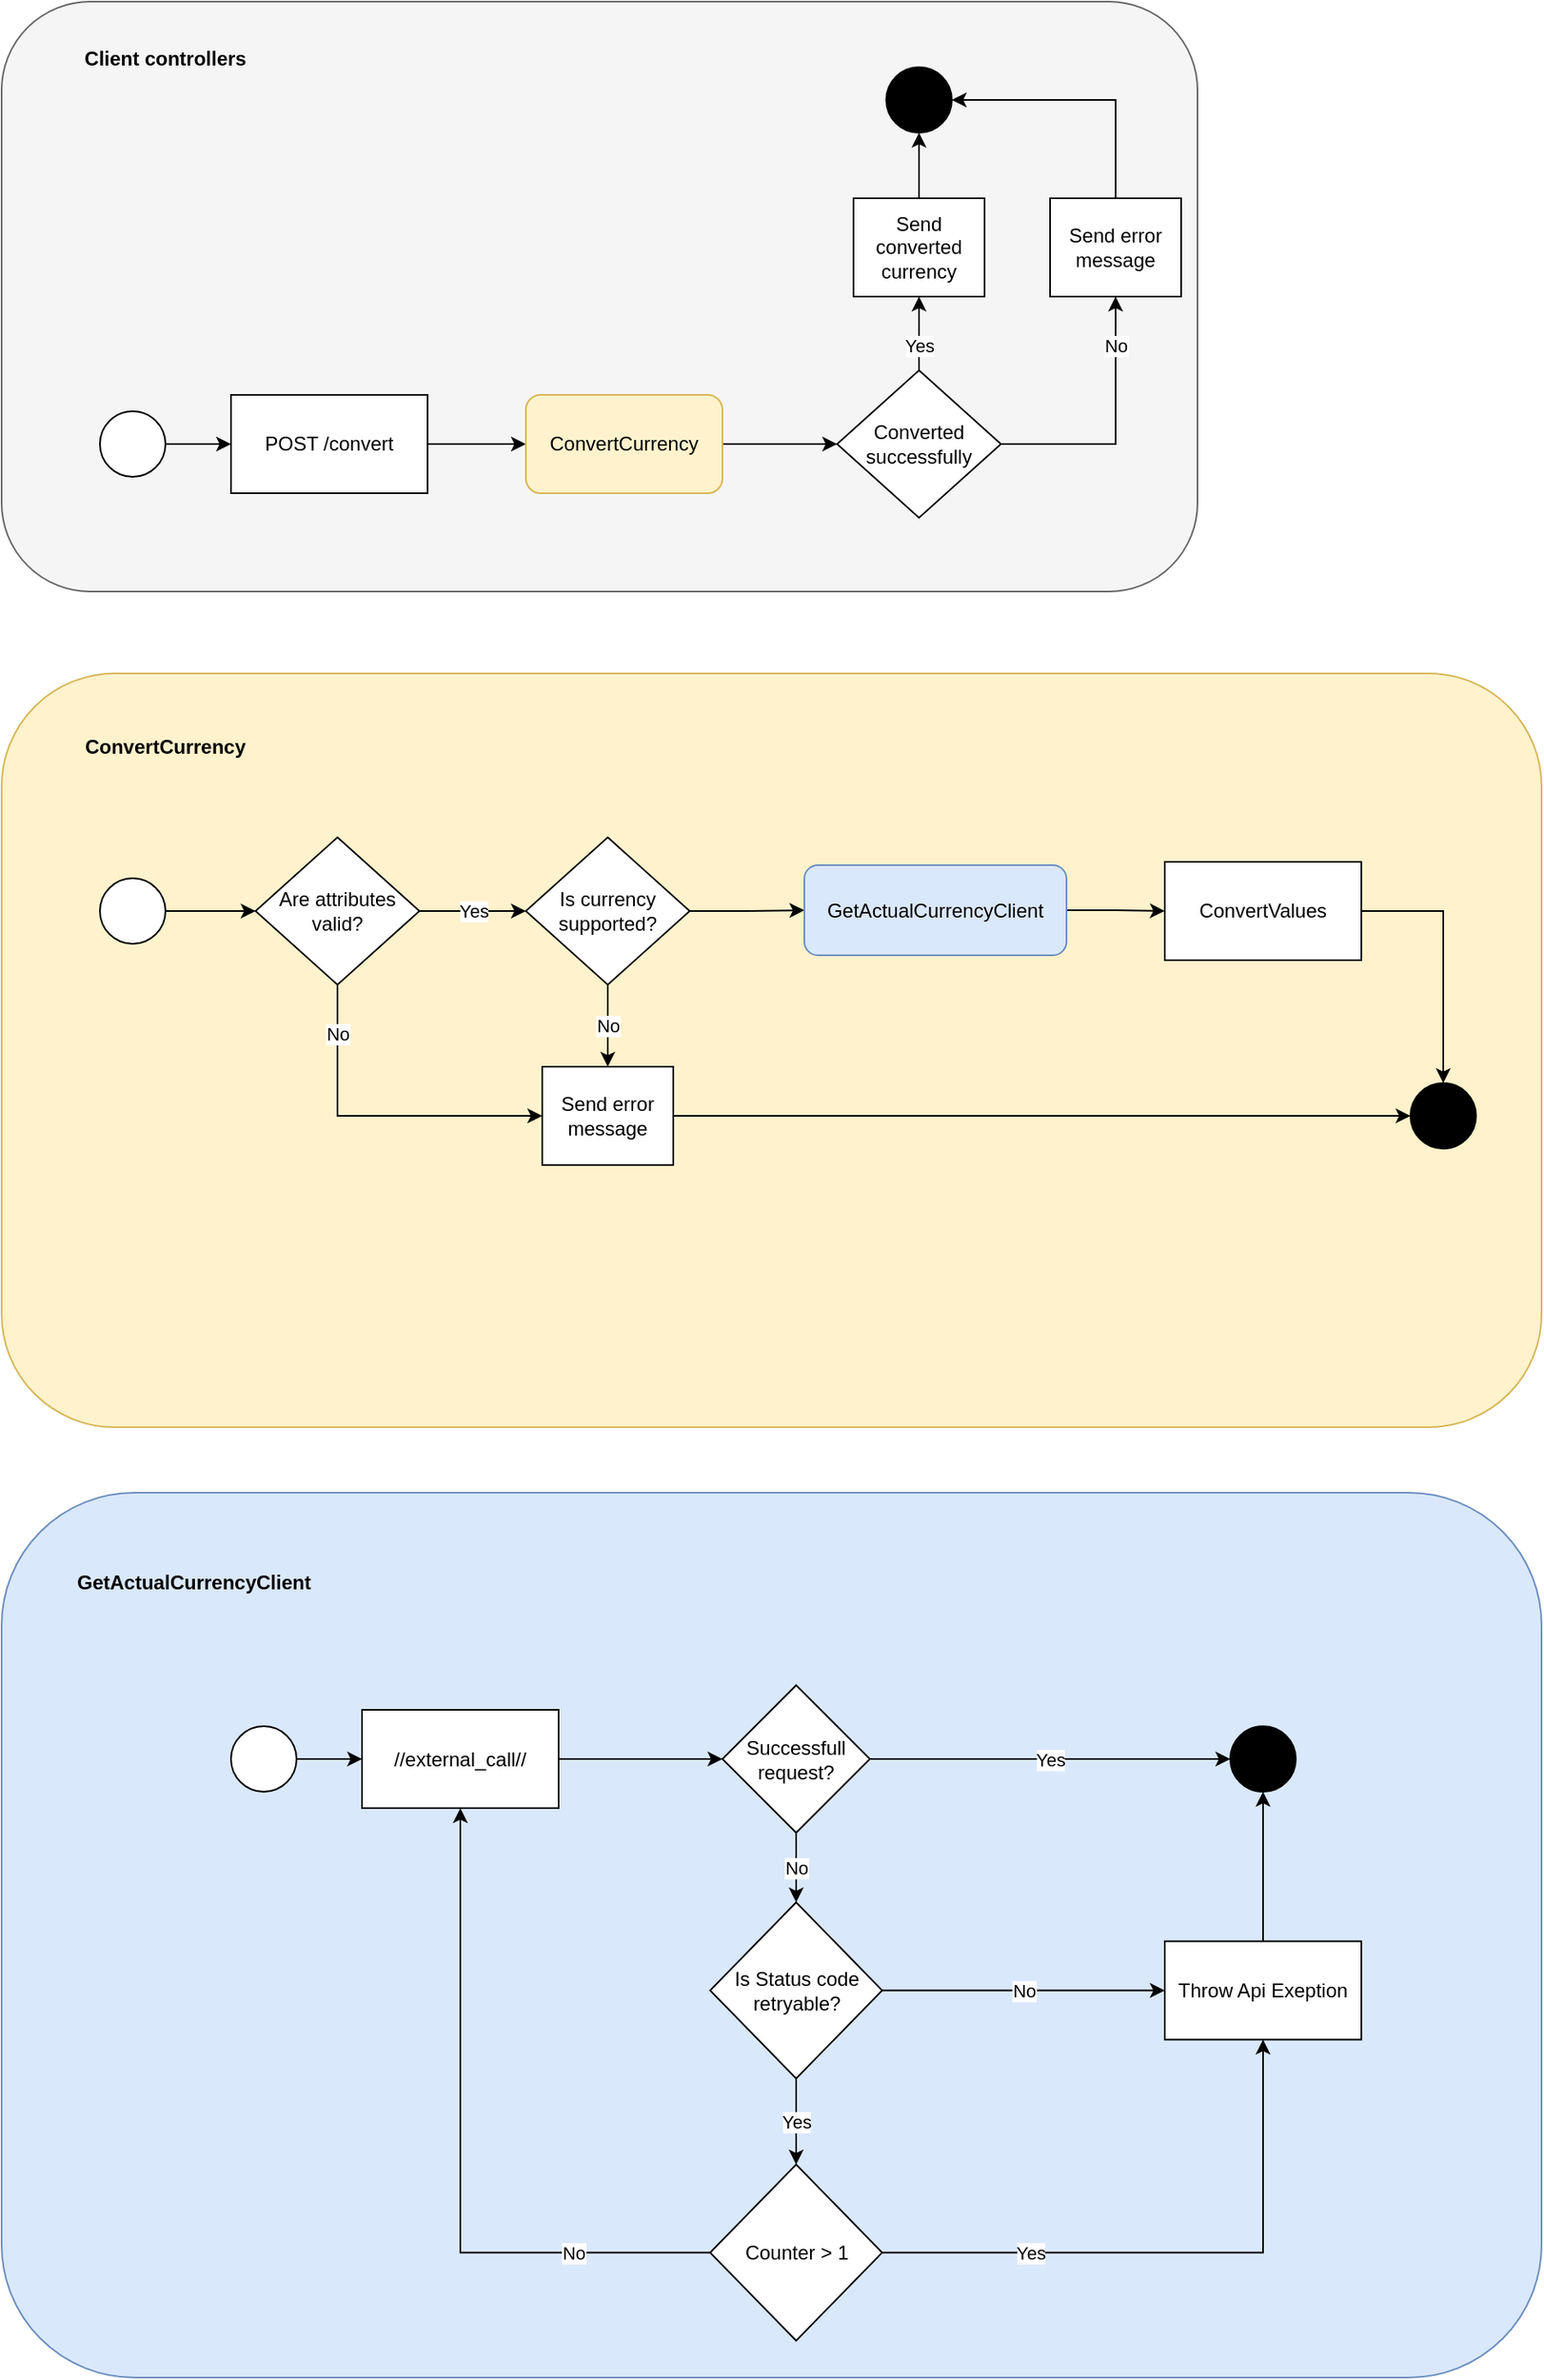 <mxfile version="15.5.2" type="github">
  <diagram id="Bm8dZN4ivnoAripCvTCq" name="Page-1">
    <mxGraphModel dx="1426" dy="1868" grid="1" gridSize="10" guides="1" tooltips="1" connect="1" arrows="1" fold="1" page="1" pageScale="1" pageWidth="827" pageHeight="1169" math="0" shadow="0">
      <root>
        <mxCell id="0" />
        <mxCell id="1" parent="0" />
        <mxCell id="Bmywiy6Kt7-xOILnYzD0-18" value="" style="rounded=1;whiteSpace=wrap;html=1;strokeWidth=1;fillColor=#f5f5f5;fontColor=#333333;strokeColor=#666666;" parent="1" vertex="1">
          <mxGeometry x="60" y="-50" width="730" height="360" as="geometry" />
        </mxCell>
        <mxCell id="Bmywiy6Kt7-xOILnYzD0-4" value="" style="edgeStyle=orthogonalEdgeStyle;rounded=0;orthogonalLoop=1;jettySize=auto;html=1;" parent="1" source="Bmywiy6Kt7-xOILnYzD0-2" target="Bmywiy6Kt7-xOILnYzD0-3" edge="1">
          <mxGeometry relative="1" as="geometry" />
        </mxCell>
        <mxCell id="Bmywiy6Kt7-xOILnYzD0-2" value="" style="ellipse;whiteSpace=wrap;html=1;aspect=fixed;" parent="1" vertex="1">
          <mxGeometry x="120" y="200" width="40" height="40" as="geometry" />
        </mxCell>
        <mxCell id="Bmywiy6Kt7-xOILnYzD0-28" value="" style="edgeStyle=orthogonalEdgeStyle;rounded=0;orthogonalLoop=1;jettySize=auto;html=1;" parent="1" source="Bmywiy6Kt7-xOILnYzD0-3" target="Bmywiy6Kt7-xOILnYzD0-16" edge="1">
          <mxGeometry relative="1" as="geometry" />
        </mxCell>
        <mxCell id="Bmywiy6Kt7-xOILnYzD0-3" value="POST /convert" style="whiteSpace=wrap;html=1;" parent="1" vertex="1">
          <mxGeometry x="200" y="190" width="120" height="60" as="geometry" />
        </mxCell>
        <mxCell id="Bmywiy6Kt7-xOILnYzD0-14" value="" style="ellipse;whiteSpace=wrap;html=1;aspect=fixed;fillColor=#000000;" parent="1" vertex="1">
          <mxGeometry x="600" y="-10" width="40" height="40" as="geometry" />
        </mxCell>
        <mxCell id="Bmywiy6Kt7-xOILnYzD0-31" value="" style="edgeStyle=orthogonalEdgeStyle;rounded=0;orthogonalLoop=1;jettySize=auto;html=1;" parent="1" source="Bmywiy6Kt7-xOILnYzD0-16" target="Bmywiy6Kt7-xOILnYzD0-30" edge="1">
          <mxGeometry relative="1" as="geometry" />
        </mxCell>
        <mxCell id="Bmywiy6Kt7-xOILnYzD0-16" value="ConvertCurrency" style="whiteSpace=wrap;html=1;rounded=1;glass=0;sketch=0;fillColor=#fff2cc;strokeColor=#d6b656;" parent="1" vertex="1">
          <mxGeometry x="380" y="190" width="120" height="60" as="geometry" />
        </mxCell>
        <mxCell id="Bmywiy6Kt7-xOILnYzD0-19" value="" style="rounded=1;whiteSpace=wrap;html=1;strokeWidth=1;fillColor=#fff2cc;strokeColor=#d6b656;" parent="1" vertex="1">
          <mxGeometry x="60" y="360" width="940" height="460" as="geometry" />
        </mxCell>
        <mxCell id="Bmywiy6Kt7-xOILnYzD0-21" value="&lt;b&gt;Client controllers&lt;/b&gt;" style="text;html=1;strokeColor=none;fillColor=none;align=center;verticalAlign=middle;whiteSpace=wrap;rounded=0;glass=0;sketch=0;" parent="1" vertex="1">
          <mxGeometry x="100" y="-30" width="120" height="30" as="geometry" />
        </mxCell>
        <mxCell id="Bmywiy6Kt7-xOILnYzD0-22" value="&lt;b&gt;ConvertCurrency&lt;/b&gt;" style="text;html=1;strokeColor=none;fillColor=none;align=center;verticalAlign=middle;whiteSpace=wrap;rounded=0;glass=0;sketch=0;" parent="1" vertex="1">
          <mxGeometry x="105" y="390" width="110" height="30" as="geometry" />
        </mxCell>
        <mxCell id="Bmywiy6Kt7-xOILnYzD0-40" style="edgeStyle=orthogonalEdgeStyle;rounded=0;orthogonalLoop=1;jettySize=auto;html=1;entryX=0;entryY=0.5;entryDx=0;entryDy=0;" parent="1" source="Bmywiy6Kt7-xOILnYzD0-23" target="Bmywiy6Kt7-xOILnYzD0-39" edge="1">
          <mxGeometry relative="1" as="geometry" />
        </mxCell>
        <mxCell id="Bmywiy6Kt7-xOILnYzD0-23" value="" style="ellipse;whiteSpace=wrap;html=1;aspect=fixed;" parent="1" vertex="1">
          <mxGeometry x="120" y="485" width="40" height="40" as="geometry" />
        </mxCell>
        <mxCell id="Bmywiy6Kt7-xOILnYzD0-47" value="No" style="edgeStyle=orthogonalEdgeStyle;rounded=0;orthogonalLoop=1;jettySize=auto;html=1;" parent="1" source="Bmywiy6Kt7-xOILnYzD0-26" target="Bmywiy6Kt7-xOILnYzD0-41" edge="1">
          <mxGeometry relative="1" as="geometry" />
        </mxCell>
        <mxCell id="Bmywiy6Kt7-xOILnYzD0-49" value="" style="edgeStyle=orthogonalEdgeStyle;rounded=0;orthogonalLoop=1;jettySize=auto;html=1;" parent="1" source="Bmywiy6Kt7-xOILnYzD0-26" target="Bmywiy6Kt7-xOILnYzD0-48" edge="1">
          <mxGeometry relative="1" as="geometry" />
        </mxCell>
        <mxCell id="Bmywiy6Kt7-xOILnYzD0-26" value="Is currency supported?" style="rhombus;whiteSpace=wrap;html=1;" parent="1" vertex="1">
          <mxGeometry x="380" y="460" width="100" height="90" as="geometry" />
        </mxCell>
        <mxCell id="Bmywiy6Kt7-xOILnYzD0-33" value="No" style="edgeStyle=orthogonalEdgeStyle;rounded=0;orthogonalLoop=1;jettySize=auto;html=1;entryX=0.5;entryY=1;entryDx=0;entryDy=0;" parent="1" source="Bmywiy6Kt7-xOILnYzD0-30" target="Bmywiy6Kt7-xOILnYzD0-32" edge="1">
          <mxGeometry x="0.625" relative="1" as="geometry">
            <mxPoint as="offset" />
          </mxGeometry>
        </mxCell>
        <mxCell id="Bmywiy6Kt7-xOILnYzD0-37" value="Yes" style="edgeStyle=orthogonalEdgeStyle;rounded=0;orthogonalLoop=1;jettySize=auto;html=1;" parent="1" source="Bmywiy6Kt7-xOILnYzD0-30" target="Bmywiy6Kt7-xOILnYzD0-36" edge="1">
          <mxGeometry x="-0.333" relative="1" as="geometry">
            <mxPoint as="offset" />
          </mxGeometry>
        </mxCell>
        <mxCell id="Bmywiy6Kt7-xOILnYzD0-30" value="Converted successfully" style="rhombus;whiteSpace=wrap;html=1;rounded=0;strokeColor=#000000;fillColor=#FFFFFF;glass=0;sketch=0;" parent="1" vertex="1">
          <mxGeometry x="570" y="175" width="100" height="90" as="geometry" />
        </mxCell>
        <mxCell id="Bmywiy6Kt7-xOILnYzD0-35" style="edgeStyle=orthogonalEdgeStyle;rounded=0;orthogonalLoop=1;jettySize=auto;html=1;entryX=1;entryY=0.5;entryDx=0;entryDy=0;" parent="1" source="Bmywiy6Kt7-xOILnYzD0-32" target="Bmywiy6Kt7-xOILnYzD0-14" edge="1">
          <mxGeometry relative="1" as="geometry">
            <Array as="points">
              <mxPoint x="740" y="10" />
            </Array>
          </mxGeometry>
        </mxCell>
        <mxCell id="Bmywiy6Kt7-xOILnYzD0-32" value="Send error message" style="rounded=0;whiteSpace=wrap;html=1;glass=0;sketch=0;strokeColor=#000000;strokeWidth=1;fillColor=#FFFFFF;" parent="1" vertex="1">
          <mxGeometry x="700" y="70" width="80" height="60" as="geometry" />
        </mxCell>
        <mxCell id="Bmywiy6Kt7-xOILnYzD0-38" value="" style="edgeStyle=orthogonalEdgeStyle;rounded=0;orthogonalLoop=1;jettySize=auto;html=1;" parent="1" source="Bmywiy6Kt7-xOILnYzD0-36" target="Bmywiy6Kt7-xOILnYzD0-14" edge="1">
          <mxGeometry relative="1" as="geometry" />
        </mxCell>
        <mxCell id="Bmywiy6Kt7-xOILnYzD0-36" value="Send converted currency" style="rounded=0;whiteSpace=wrap;html=1;glass=0;sketch=0;strokeColor=#000000;strokeWidth=1;fillColor=#FFFFFF;" parent="1" vertex="1">
          <mxGeometry x="580" y="70" width="80" height="60" as="geometry" />
        </mxCell>
        <mxCell id="Bmywiy6Kt7-xOILnYzD0-42" value="No" style="edgeStyle=orthogonalEdgeStyle;rounded=0;orthogonalLoop=1;jettySize=auto;html=1;" parent="1" source="Bmywiy6Kt7-xOILnYzD0-39" target="Bmywiy6Kt7-xOILnYzD0-41" edge="1">
          <mxGeometry x="-0.707" relative="1" as="geometry">
            <Array as="points">
              <mxPoint x="265" y="630" />
            </Array>
            <mxPoint as="offset" />
          </mxGeometry>
        </mxCell>
        <mxCell id="Bmywiy6Kt7-xOILnYzD0-45" value="Yes" style="edgeStyle=orthogonalEdgeStyle;rounded=0;orthogonalLoop=1;jettySize=auto;html=1;" parent="1" source="Bmywiy6Kt7-xOILnYzD0-39" target="Bmywiy6Kt7-xOILnYzD0-26" edge="1">
          <mxGeometry relative="1" as="geometry" />
        </mxCell>
        <mxCell id="Bmywiy6Kt7-xOILnYzD0-39" value="Are attributes valid?" style="rhombus;whiteSpace=wrap;html=1;" parent="1" vertex="1">
          <mxGeometry x="215" y="460" width="100" height="90" as="geometry" />
        </mxCell>
        <mxCell id="Bmywiy6Kt7-xOILnYzD0-44" value="" style="edgeStyle=orthogonalEdgeStyle;rounded=0;orthogonalLoop=1;jettySize=auto;html=1;" parent="1" source="Bmywiy6Kt7-xOILnYzD0-41" target="Bmywiy6Kt7-xOILnYzD0-43" edge="1">
          <mxGeometry relative="1" as="geometry" />
        </mxCell>
        <mxCell id="Bmywiy6Kt7-xOILnYzD0-41" value="Send error message" style="rounded=0;whiteSpace=wrap;html=1;glass=0;sketch=0;strokeColor=#000000;strokeWidth=1;fillColor=#FFFFFF;" parent="1" vertex="1">
          <mxGeometry x="390" y="600" width="80" height="60" as="geometry" />
        </mxCell>
        <mxCell id="Bmywiy6Kt7-xOILnYzD0-43" value="" style="ellipse;whiteSpace=wrap;html=1;aspect=fixed;fillColor=#000000;" parent="1" vertex="1">
          <mxGeometry x="920" y="610" width="40" height="40" as="geometry" />
        </mxCell>
        <mxCell id="MfkeW3HHJotVRuJjTPlX-5" value="" style="edgeStyle=orthogonalEdgeStyle;rounded=0;orthogonalLoop=1;jettySize=auto;html=1;" edge="1" parent="1" source="Bmywiy6Kt7-xOILnYzD0-48" target="MfkeW3HHJotVRuJjTPlX-4">
          <mxGeometry relative="1" as="geometry" />
        </mxCell>
        <mxCell id="Bmywiy6Kt7-xOILnYzD0-48" value="GetActualCurrencyClient" style="whiteSpace=wrap;html=1;fillColor=#dae8fc;strokeColor=#6c8ebf;rounded=1;" parent="1" vertex="1">
          <mxGeometry x="550" y="477" width="160" height="55" as="geometry" />
        </mxCell>
        <mxCell id="MfkeW3HHJotVRuJjTPlX-1" value="" style="rounded=1;whiteSpace=wrap;html=1;strokeWidth=1;fillColor=#dae8fc;strokeColor=#6c8ebf;" vertex="1" parent="1">
          <mxGeometry x="60" y="860" width="940" height="540" as="geometry" />
        </mxCell>
        <mxCell id="MfkeW3HHJotVRuJjTPlX-2" value="&lt;span style=&quot;color: rgb(0 , 0 , 0) ; font-family: &amp;#34;helvetica&amp;#34; ; font-size: 12px ; font-style: normal ; letter-spacing: normal ; text-align: center ; text-indent: 0px ; text-transform: none ; word-spacing: 0px ; display: inline ; float: none&quot;&gt;&lt;b&gt;GetActualCurrencyClient&lt;/b&gt;&lt;/span&gt;" style="text;html=1;strokeColor=none;fillColor=none;align=center;verticalAlign=middle;whiteSpace=wrap;rounded=0;" vertex="1" parent="1">
          <mxGeometry x="105" y="900" width="145" height="30" as="geometry" />
        </mxCell>
        <mxCell id="MfkeW3HHJotVRuJjTPlX-6" style="edgeStyle=orthogonalEdgeStyle;rounded=0;orthogonalLoop=1;jettySize=auto;html=1;" edge="1" parent="1" source="MfkeW3HHJotVRuJjTPlX-4" target="Bmywiy6Kt7-xOILnYzD0-43">
          <mxGeometry relative="1" as="geometry" />
        </mxCell>
        <mxCell id="MfkeW3HHJotVRuJjTPlX-4" value="ConvertValues" style="rounded=0;whiteSpace=wrap;html=1;labelBackgroundColor=none;" vertex="1" parent="1">
          <mxGeometry x="770" y="475" width="120" height="60" as="geometry" />
        </mxCell>
        <mxCell id="MfkeW3HHJotVRuJjTPlX-10" value="" style="edgeStyle=orthogonalEdgeStyle;rounded=0;orthogonalLoop=1;jettySize=auto;html=1;" edge="1" parent="1" source="MfkeW3HHJotVRuJjTPlX-7" target="MfkeW3HHJotVRuJjTPlX-9">
          <mxGeometry relative="1" as="geometry" />
        </mxCell>
        <mxCell id="MfkeW3HHJotVRuJjTPlX-7" value="" style="ellipse;whiteSpace=wrap;html=1;aspect=fixed;" vertex="1" parent="1">
          <mxGeometry x="200" y="1002.5" width="40" height="40" as="geometry" />
        </mxCell>
        <mxCell id="MfkeW3HHJotVRuJjTPlX-12" value="" style="edgeStyle=orthogonalEdgeStyle;rounded=0;orthogonalLoop=1;jettySize=auto;html=1;" edge="1" parent="1" source="MfkeW3HHJotVRuJjTPlX-9" target="MfkeW3HHJotVRuJjTPlX-11">
          <mxGeometry relative="1" as="geometry" />
        </mxCell>
        <mxCell id="MfkeW3HHJotVRuJjTPlX-9" value="//external_call//" style="whiteSpace=wrap;html=1;" vertex="1" parent="1">
          <mxGeometry x="280" y="992.5" width="120" height="60" as="geometry" />
        </mxCell>
        <mxCell id="MfkeW3HHJotVRuJjTPlX-14" value="Yes" style="edgeStyle=orthogonalEdgeStyle;rounded=0;orthogonalLoop=1;jettySize=auto;html=1;entryX=0;entryY=0.5;entryDx=0;entryDy=0;" edge="1" parent="1" source="MfkeW3HHJotVRuJjTPlX-11" target="MfkeW3HHJotVRuJjTPlX-13">
          <mxGeometry relative="1" as="geometry" />
        </mxCell>
        <mxCell id="MfkeW3HHJotVRuJjTPlX-18" value="No" style="edgeStyle=orthogonalEdgeStyle;rounded=0;orthogonalLoop=1;jettySize=auto;html=1;entryX=0.5;entryY=0;entryDx=0;entryDy=0;" edge="1" parent="1" source="MfkeW3HHJotVRuJjTPlX-11" target="MfkeW3HHJotVRuJjTPlX-17">
          <mxGeometry relative="1" as="geometry" />
        </mxCell>
        <mxCell id="MfkeW3HHJotVRuJjTPlX-11" value="Successfull request?" style="rhombus;whiteSpace=wrap;html=1;" vertex="1" parent="1">
          <mxGeometry x="500" y="977.5" width="90" height="90" as="geometry" />
        </mxCell>
        <mxCell id="MfkeW3HHJotVRuJjTPlX-13" value="" style="ellipse;whiteSpace=wrap;html=1;aspect=fixed;fillColor=#000000;" vertex="1" parent="1">
          <mxGeometry x="810" y="1002.5" width="40" height="40" as="geometry" />
        </mxCell>
        <mxCell id="MfkeW3HHJotVRuJjTPlX-23" value="No" style="edgeStyle=orthogonalEdgeStyle;rounded=0;orthogonalLoop=1;jettySize=auto;html=1;" edge="1" parent="1" source="MfkeW3HHJotVRuJjTPlX-17" target="MfkeW3HHJotVRuJjTPlX-22">
          <mxGeometry relative="1" as="geometry" />
        </mxCell>
        <mxCell id="MfkeW3HHJotVRuJjTPlX-26" value="Yes" style="edgeStyle=orthogonalEdgeStyle;rounded=0;orthogonalLoop=1;jettySize=auto;html=1;entryX=0.5;entryY=0;entryDx=0;entryDy=0;" edge="1" parent="1" source="MfkeW3HHJotVRuJjTPlX-17" target="MfkeW3HHJotVRuJjTPlX-25">
          <mxGeometry relative="1" as="geometry" />
        </mxCell>
        <mxCell id="MfkeW3HHJotVRuJjTPlX-17" value="Is Status code retryable?" style="rhombus;whiteSpace=wrap;html=1;rounded=0;labelBackgroundColor=none;" vertex="1" parent="1">
          <mxGeometry x="492.5" y="1110" width="105" height="107.5" as="geometry" />
        </mxCell>
        <mxCell id="MfkeW3HHJotVRuJjTPlX-24" style="edgeStyle=orthogonalEdgeStyle;rounded=0;orthogonalLoop=1;jettySize=auto;html=1;entryX=0.5;entryY=1;entryDx=0;entryDy=0;" edge="1" parent="1" source="MfkeW3HHJotVRuJjTPlX-22" target="MfkeW3HHJotVRuJjTPlX-13">
          <mxGeometry relative="1" as="geometry">
            <Array as="points">
              <mxPoint x="830" y="1176" />
            </Array>
          </mxGeometry>
        </mxCell>
        <mxCell id="MfkeW3HHJotVRuJjTPlX-22" value="Throw Api Exeption" style="whiteSpace=wrap;html=1;rounded=0;" vertex="1" parent="1">
          <mxGeometry x="770" y="1133.75" width="120" height="60" as="geometry" />
        </mxCell>
        <mxCell id="MfkeW3HHJotVRuJjTPlX-27" value="No" style="edgeStyle=orthogonalEdgeStyle;rounded=0;orthogonalLoop=1;jettySize=auto;html=1;exitX=0;exitY=0.5;exitDx=0;exitDy=0;entryX=0.5;entryY=1;entryDx=0;entryDy=0;" edge="1" parent="1" source="MfkeW3HHJotVRuJjTPlX-25" target="MfkeW3HHJotVRuJjTPlX-9">
          <mxGeometry x="-0.611" relative="1" as="geometry">
            <mxPoint x="-1" as="offset" />
          </mxGeometry>
        </mxCell>
        <mxCell id="MfkeW3HHJotVRuJjTPlX-28" value="Yes" style="edgeStyle=orthogonalEdgeStyle;rounded=0;orthogonalLoop=1;jettySize=auto;html=1;entryX=0.5;entryY=1;entryDx=0;entryDy=0;" edge="1" parent="1" source="MfkeW3HHJotVRuJjTPlX-25" target="MfkeW3HHJotVRuJjTPlX-22">
          <mxGeometry x="-0.501" relative="1" as="geometry">
            <mxPoint as="offset" />
          </mxGeometry>
        </mxCell>
        <mxCell id="MfkeW3HHJotVRuJjTPlX-25" value="Counter &amp;gt; 1" style="rhombus;whiteSpace=wrap;html=1;rounded=0;labelBackgroundColor=none;" vertex="1" parent="1">
          <mxGeometry x="492.5" y="1270" width="105" height="107.5" as="geometry" />
        </mxCell>
      </root>
    </mxGraphModel>
  </diagram>
</mxfile>
